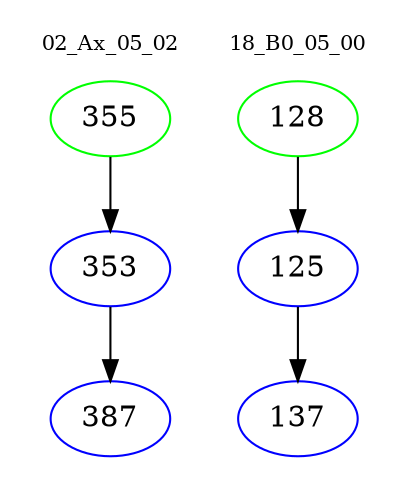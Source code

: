 digraph{
subgraph cluster_0 {
color = white
label = "02_Ax_05_02";
fontsize=10;
T0_355 [label="355", color="green"]
T0_355 -> T0_353 [color="black"]
T0_353 [label="353", color="blue"]
T0_353 -> T0_387 [color="black"]
T0_387 [label="387", color="blue"]
}
subgraph cluster_1 {
color = white
label = "18_B0_05_00";
fontsize=10;
T1_128 [label="128", color="green"]
T1_128 -> T1_125 [color="black"]
T1_125 [label="125", color="blue"]
T1_125 -> T1_137 [color="black"]
T1_137 [label="137", color="blue"]
}
}
